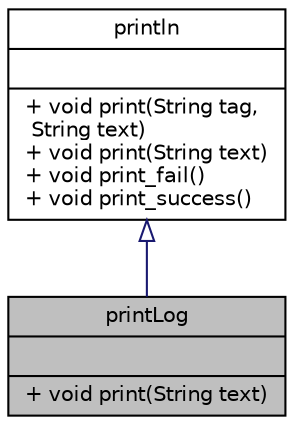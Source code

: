 digraph "printLog"
{
 // LATEX_PDF_SIZE
  edge [fontname="Helvetica",fontsize="10",labelfontname="Helvetica",labelfontsize="10"];
  node [fontname="Helvetica",fontsize="10",shape=record];
  Node1 [label="{printLog\n||+ void print(String text)\l}",height=0.2,width=0.4,color="black", fillcolor="grey75", style="filled", fontcolor="black",tooltip=" "];
  Node2 -> Node1 [dir="back",color="midnightblue",fontsize="10",style="solid",arrowtail="onormal",fontname="Helvetica"];
  Node2 [label="{println\n||+ void print(String tag,\l String text)\l+ void print(String text)\l+ void print_fail()\l+ void print_success()\l}",height=0.2,width=0.4,color="black", fillcolor="white", style="filled",URL="$classcom_1_1calculator_1_1app_1_1display_1_1println.html",tooltip=" "];
}
